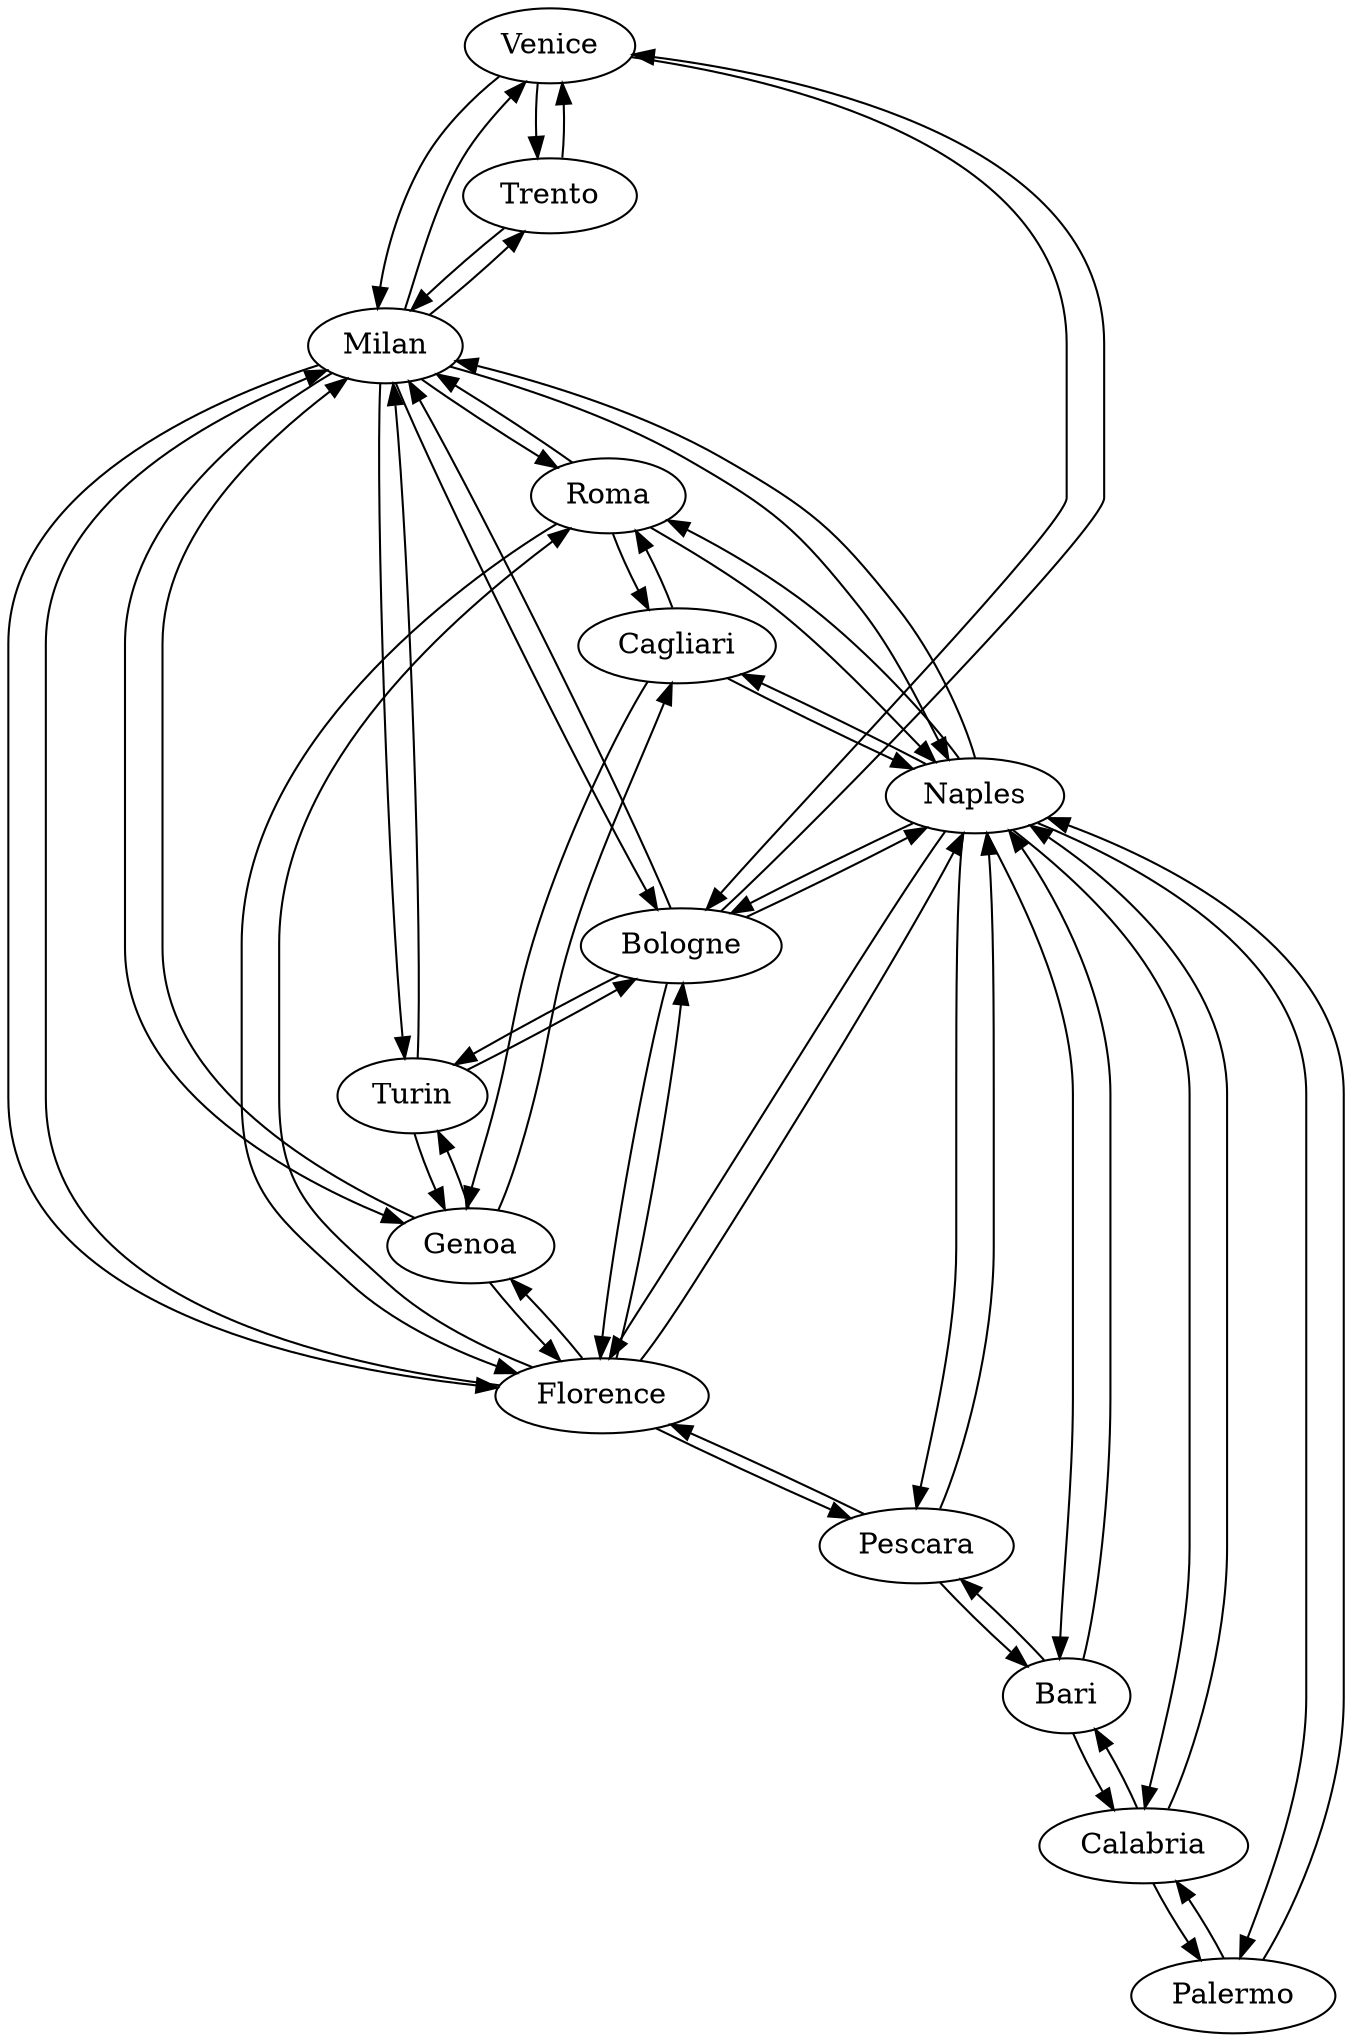  digraph italy{
	"Venice" -> "Trento";
	"Venice" -> "Bologne";
	"Venice" -> "Milan";
	"Trento" -> "Venice";
	"Trento" -> "Milan";
	"Bologne" -> "Venice";
	"Bologne" -> "Milan";
	"Bologne" -> "Naples";
	"Bologne" -> "Florence";
	"Bologne" -> "Turin";
	"Turin" -> "Bologne";
	"Turin" -> "Genoa";
	"Turin" -> "Milan";
	"Genoa" -> "Milan";
	"Genoa" -> "Turin";
	"Genoa" -> "Cagliari";
	"Genoa" -> "Florence";
	"Cagliari" -> "Genoa";
	"Cagliari" -> "Roma";
	"Cagliari" -> "Naples";
	"Milan" -> "Turin";
	"Milan" -> "Genoa";
	"Milan" -> "Trento"; 
	"Milan" -> "Venice";
	"Milan" -> "Bologne";
	"Milan" -> "Florence";
	"Milan" -> "Naples";
	"Milan" -> "Roma";
	"Roma" -> "Milan";
	"Roma" -> "Cagliari";
	"Roma" -> "Florence";
	"Roma" -> "Naples";
	"Florence" -> "Milan";
	"Florence" -> "Roma";
	"Florence" -> "Genoa";
	"Florence" -> "Bologne";
	"Florence" -> "Naples";
	"Florence" -> "Pescara";
	"Pescara" -> "Florence";
	"Pescara" -> "Naples";
	"Pescara" -> "Bari";
	"Naples" -> "Roma";
	"Naples" -> "Pescara";
	"Naples" -> "Cagliari";
	"Naples" -> "Palermo";
	"Naples" -> "Calabria";
	"Naples" -> "Bari";
	"Naples" -> "Bologne";
	"Naples" -> "Florence";
	"Naples" -> "Milan";
	"Bari" -> "Naples";
	"Bari" -> "Pescara";
	"Bari" -> "Calabria";
	"Calabria" -> "Bari";
	"Calabria" -> "Naples";
	"Calabria" -> "Palermo";
	"Palermo" -> "Naples";
	"Palermo" -> "Calabria";
 }
